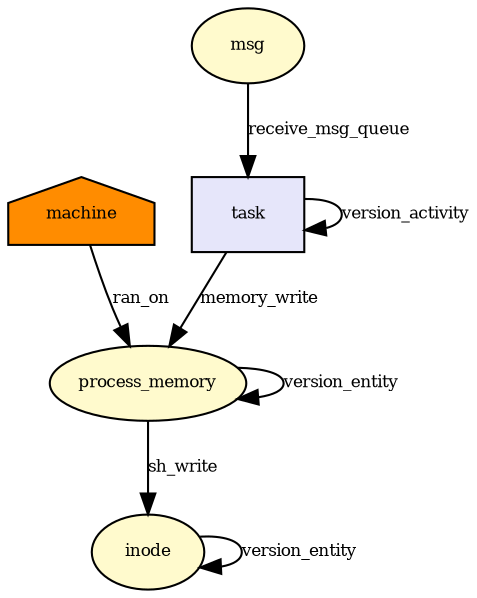 digraph RGL__DirectedAdjacencyGraph {machine[fontsize = 8,label = machine,shape = house, fillcolor="#ff8c00", style = filled]

process_memory[fontsize = 8,label = process_memory,shape = ellipse, fillcolor="#fffacd", style = filled]

machine -> process_memory[fontsize = 8,label = ran_on]

msg[fontsize = 8,label = msg,shape = ellipse, fillcolor="#fffacd", style = filled]

task[fontsize = 8,label = task,shape = rectangle, fillcolor="#e6e6fa", style = filled]

msg -> task[fontsize = 8,label = receive_msg_queue]

task -> process_memory[fontsize = 8,label = memory_write]

task -> task[fontsize = 8,label = version_activity]

process_memory -> process_memory[fontsize = 8,label = version_entity]

inode[fontsize = 8,label = inode,shape = ellipse, fillcolor="#fffacd", style = filled]

process_memory -> inode[fontsize = 8,label = sh_write]

inode -> inode[fontsize = 8,label = version_entity]

}